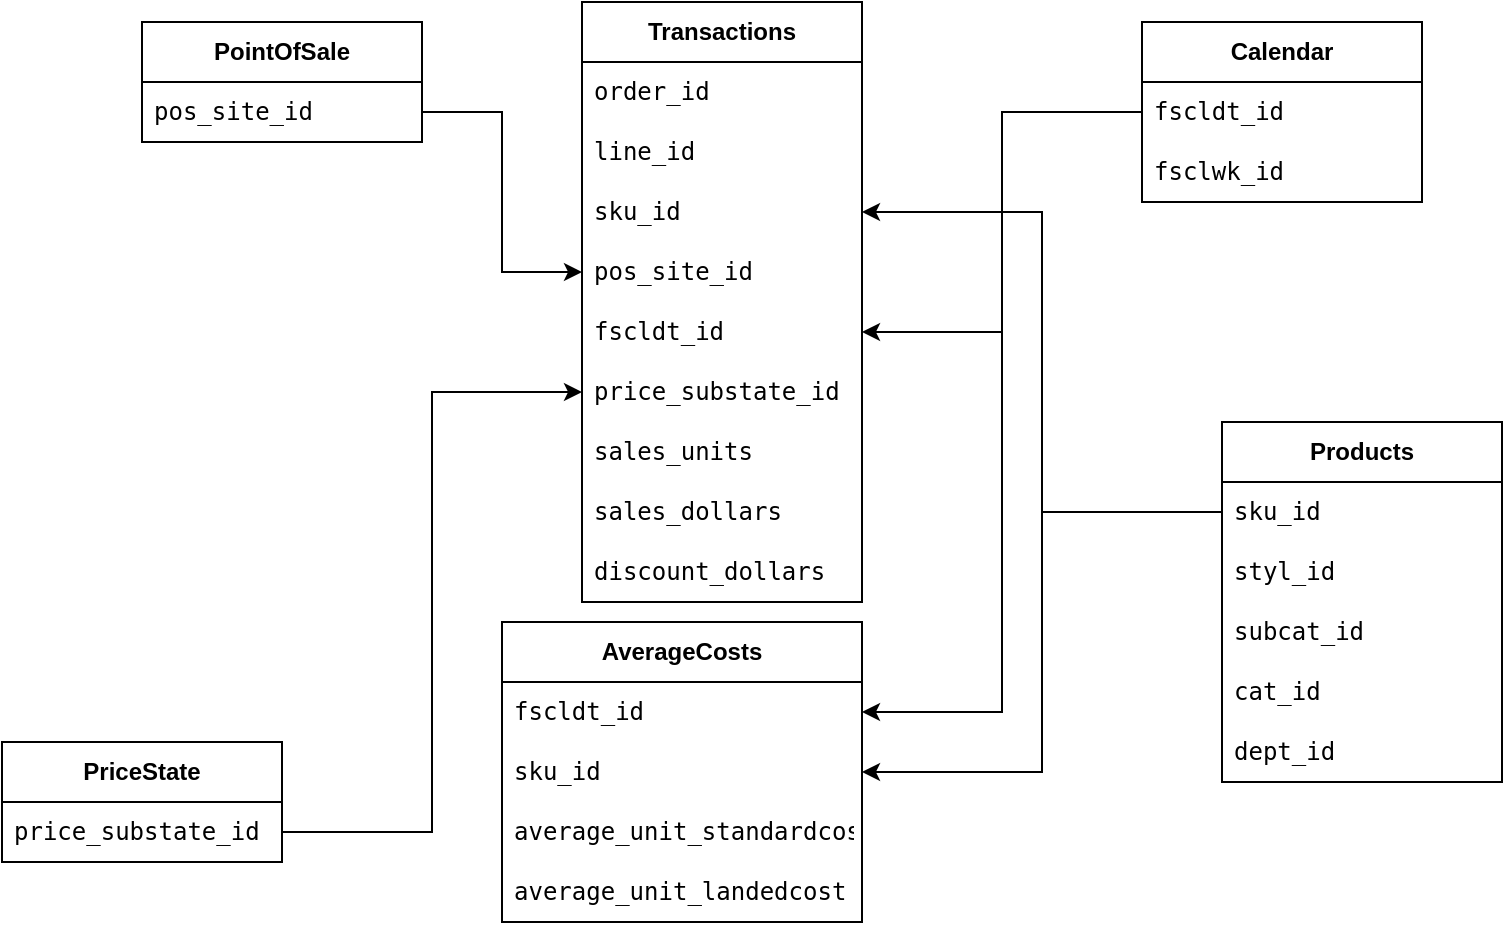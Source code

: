 <mxfile version="26.1.0">
  <diagram name="Page-1" id="1CH7AvOaoHHWJrKlSXtF">
    <mxGraphModel dx="1050" dy="538" grid="1" gridSize="10" guides="1" tooltips="1" connect="1" arrows="1" fold="1" page="1" pageScale="1" pageWidth="827" pageHeight="1169" math="0" shadow="0">
      <root>
        <mxCell id="0" />
        <mxCell id="1" parent="0" />
        <mxCell id="nnnZb5YyKmq6O8O_s9lf-1" value="&lt;strong data-end=&quot;329&quot; data-start=&quot;317&quot;&gt;Products&lt;/strong&gt; " style="swimlane;fontStyle=0;childLayout=stackLayout;horizontal=1;startSize=30;horizontalStack=0;resizeParent=1;resizeParentMax=0;resizeLast=0;collapsible=1;marginBottom=0;whiteSpace=wrap;html=1;" vertex="1" parent="1">
          <mxGeometry x="650" y="240" width="140" height="180" as="geometry">
            <mxRectangle x="650" y="260" width="90" height="30" as="alternateBounds" />
          </mxGeometry>
        </mxCell>
        <mxCell id="nnnZb5YyKmq6O8O_s9lf-2" value="&lt;div&gt;&lt;code data-end=&quot;339&quot; data-start=&quot;331&quot;&gt;sku_id&lt;/code&gt;&lt;/div&gt;" style="text;strokeColor=none;fillColor=none;align=left;verticalAlign=middle;spacingLeft=4;spacingRight=4;overflow=hidden;points=[[0,0.5],[1,0.5]];portConstraint=eastwest;rotatable=0;whiteSpace=wrap;html=1;" vertex="1" parent="nnnZb5YyKmq6O8O_s9lf-1">
          <mxGeometry y="30" width="140" height="30" as="geometry" />
        </mxCell>
        <mxCell id="nnnZb5YyKmq6O8O_s9lf-3" value="&lt;code data-end=&quot;350&quot; data-start=&quot;341&quot;&gt;styl_id&lt;/code&gt;" style="text;strokeColor=none;fillColor=none;align=left;verticalAlign=middle;spacingLeft=4;spacingRight=4;overflow=hidden;points=[[0,0.5],[1,0.5]];portConstraint=eastwest;rotatable=0;whiteSpace=wrap;html=1;" vertex="1" parent="nnnZb5YyKmq6O8O_s9lf-1">
          <mxGeometry y="60" width="140" height="30" as="geometry" />
        </mxCell>
        <mxCell id="nnnZb5YyKmq6O8O_s9lf-5" value="&lt;code data-is-only-node=&quot;&quot; data-end=&quot;363&quot; data-start=&quot;352&quot;&gt;subcat_id&lt;/code&gt;" style="text;strokeColor=none;fillColor=none;align=left;verticalAlign=middle;spacingLeft=4;spacingRight=4;overflow=hidden;points=[[0,0.5],[1,0.5]];portConstraint=eastwest;rotatable=0;whiteSpace=wrap;html=1;" vertex="1" parent="nnnZb5YyKmq6O8O_s9lf-1">
          <mxGeometry y="90" width="140" height="30" as="geometry" />
        </mxCell>
        <mxCell id="nnnZb5YyKmq6O8O_s9lf-4" value="&lt;code data-end=&quot;373&quot; data-start=&quot;365&quot;&gt;cat_id&lt;/code&gt;" style="text;strokeColor=none;fillColor=none;align=left;verticalAlign=middle;spacingLeft=4;spacingRight=4;overflow=hidden;points=[[0,0.5],[1,0.5]];portConstraint=eastwest;rotatable=0;whiteSpace=wrap;html=1;" vertex="1" parent="nnnZb5YyKmq6O8O_s9lf-1">
          <mxGeometry y="120" width="140" height="30" as="geometry" />
        </mxCell>
        <mxCell id="nnnZb5YyKmq6O8O_s9lf-6" value="&lt;code data-end=&quot;384&quot; data-start=&quot;375&quot;&gt;dept_id&lt;/code&gt;" style="text;strokeColor=none;fillColor=none;align=left;verticalAlign=middle;spacingLeft=4;spacingRight=4;overflow=hidden;points=[[0,0.5],[1,0.5]];portConstraint=eastwest;rotatable=0;whiteSpace=wrap;html=1;" vertex="1" parent="nnnZb5YyKmq6O8O_s9lf-1">
          <mxGeometry y="150" width="140" height="30" as="geometry" />
        </mxCell>
        <mxCell id="nnnZb5YyKmq6O8O_s9lf-8" value="&lt;strong data-end=&quot;406&quot; data-start=&quot;391&quot;&gt;PointOfSale&lt;/strong&gt; " style="swimlane;fontStyle=0;childLayout=stackLayout;horizontal=1;startSize=30;horizontalStack=0;resizeParent=1;resizeParentMax=0;resizeLast=0;collapsible=1;marginBottom=0;whiteSpace=wrap;html=1;" vertex="1" parent="1">
          <mxGeometry x="110" y="40" width="140" height="60" as="geometry">
            <mxRectangle x="10" y="110" width="110" height="30" as="alternateBounds" />
          </mxGeometry>
        </mxCell>
        <mxCell id="nnnZb5YyKmq6O8O_s9lf-9" value="&lt;code data-end=&quot;421&quot; data-start=&quot;408&quot;&gt;pos_site_id&lt;/code&gt;" style="text;strokeColor=none;fillColor=none;align=left;verticalAlign=middle;spacingLeft=4;spacingRight=4;overflow=hidden;points=[[0,0.5],[1,0.5]];portConstraint=eastwest;rotatable=0;whiteSpace=wrap;html=1;" vertex="1" parent="nnnZb5YyKmq6O8O_s9lf-8">
          <mxGeometry y="30" width="140" height="30" as="geometry" />
        </mxCell>
        <mxCell id="nnnZb5YyKmq6O8O_s9lf-12" value="&lt;strong data-end=&quot;440&quot; data-start=&quot;428&quot;&gt;Calendar&lt;/strong&gt; " style="swimlane;fontStyle=0;childLayout=stackLayout;horizontal=1;startSize=30;horizontalStack=0;resizeParent=1;resizeParentMax=0;resizeLast=0;collapsible=1;marginBottom=0;whiteSpace=wrap;html=1;" vertex="1" parent="1">
          <mxGeometry x="610" y="40" width="140" height="90" as="geometry">
            <mxRectangle x="10" y="160" width="90" height="30" as="alternateBounds" />
          </mxGeometry>
        </mxCell>
        <mxCell id="nnnZb5YyKmq6O8O_s9lf-13" value="&lt;code data-end=&quot;453&quot; data-start=&quot;442&quot;&gt;fscldt_id&lt;/code&gt;" style="text;strokeColor=none;fillColor=none;align=left;verticalAlign=middle;spacingLeft=4;spacingRight=4;overflow=hidden;points=[[0,0.5],[1,0.5]];portConstraint=eastwest;rotatable=0;whiteSpace=wrap;html=1;" vertex="1" parent="nnnZb5YyKmq6O8O_s9lf-12">
          <mxGeometry y="30" width="140" height="30" as="geometry" />
        </mxCell>
        <mxCell id="nnnZb5YyKmq6O8O_s9lf-14" value="&lt;code data-end=&quot;466&quot; data-start=&quot;455&quot;&gt;fsclwk_id&lt;/code&gt;" style="text;strokeColor=none;fillColor=none;align=left;verticalAlign=middle;spacingLeft=4;spacingRight=4;overflow=hidden;points=[[0,0.5],[1,0.5]];portConstraint=eastwest;rotatable=0;whiteSpace=wrap;html=1;" vertex="1" parent="nnnZb5YyKmq6O8O_s9lf-12">
          <mxGeometry y="60" width="140" height="30" as="geometry" />
        </mxCell>
        <mxCell id="nnnZb5YyKmq6O8O_s9lf-16" value="&lt;strong data-end=&quot;487&quot; data-start=&quot;473&quot;&gt;PriceState&lt;/strong&gt; " style="swimlane;fontStyle=0;childLayout=stackLayout;horizontal=1;startSize=30;horizontalStack=0;resizeParent=1;resizeParentMax=0;resizeLast=0;collapsible=1;marginBottom=0;whiteSpace=wrap;html=1;" vertex="1" parent="1">
          <mxGeometry x="40" y="400" width="140" height="60" as="geometry">
            <mxRectangle x="180" y="50" width="100" height="30" as="alternateBounds" />
          </mxGeometry>
        </mxCell>
        <mxCell id="nnnZb5YyKmq6O8O_s9lf-17" value="&lt;code data-end=&quot;508&quot; data-start=&quot;489&quot;&gt;price_substate_id&lt;/code&gt;" style="text;strokeColor=none;fillColor=none;align=left;verticalAlign=middle;spacingLeft=4;spacingRight=4;overflow=hidden;points=[[0,0.5],[1,0.5]];portConstraint=eastwest;rotatable=0;whiteSpace=wrap;html=1;" vertex="1" parent="nnnZb5YyKmq6O8O_s9lf-16">
          <mxGeometry y="30" width="140" height="30" as="geometry" />
        </mxCell>
        <mxCell id="nnnZb5YyKmq6O8O_s9lf-20" value="&lt;b&gt;Transactions &lt;/b&gt;" style="swimlane;fontStyle=0;childLayout=stackLayout;horizontal=1;startSize=30;horizontalStack=0;resizeParent=1;resizeParentMax=0;resizeLast=0;collapsible=1;marginBottom=0;whiteSpace=wrap;html=1;" vertex="1" parent="1">
          <mxGeometry x="330" y="30" width="140" height="300" as="geometry">
            <mxRectangle x="190" y="100" width="110" height="30" as="alternateBounds" />
          </mxGeometry>
        </mxCell>
        <mxCell id="nnnZb5YyKmq6O8O_s9lf-21" value="&lt;code data-end=&quot;556&quot; data-start=&quot;546&quot;&gt;order_id&lt;/code&gt;" style="text;strokeColor=none;fillColor=none;align=left;verticalAlign=middle;spacingLeft=4;spacingRight=4;overflow=hidden;points=[[0,0.5],[1,0.5]];portConstraint=eastwest;rotatable=0;whiteSpace=wrap;html=1;" vertex="1" parent="nnnZb5YyKmq6O8O_s9lf-20">
          <mxGeometry y="30" width="140" height="30" as="geometry" />
        </mxCell>
        <mxCell id="nnnZb5YyKmq6O8O_s9lf-22" value="&lt;code data-end=&quot;567&quot; data-start=&quot;558&quot;&gt;line_id&lt;/code&gt;" style="text;strokeColor=none;fillColor=none;align=left;verticalAlign=middle;spacingLeft=4;spacingRight=4;overflow=hidden;points=[[0,0.5],[1,0.5]];portConstraint=eastwest;rotatable=0;whiteSpace=wrap;html=1;" vertex="1" parent="nnnZb5YyKmq6O8O_s9lf-20">
          <mxGeometry y="60" width="140" height="30" as="geometry" />
        </mxCell>
        <mxCell id="nnnZb5YyKmq6O8O_s9lf-23" value="&lt;code data-is-only-node=&quot;&quot; data-end=&quot;577&quot; data-start=&quot;569&quot;&gt;sku_id&lt;/code&gt;" style="text;strokeColor=none;fillColor=none;align=left;verticalAlign=middle;spacingLeft=4;spacingRight=4;overflow=hidden;points=[[0,0.5],[1,0.5]];portConstraint=eastwest;rotatable=0;whiteSpace=wrap;html=1;" vertex="1" parent="nnnZb5YyKmq6O8O_s9lf-20">
          <mxGeometry y="90" width="140" height="30" as="geometry" />
        </mxCell>
        <mxCell id="nnnZb5YyKmq6O8O_s9lf-24" value="&lt;code data-end=&quot;592&quot; data-start=&quot;579&quot;&gt;pos_site_id&lt;/code&gt;" style="text;strokeColor=none;fillColor=none;align=left;verticalAlign=middle;spacingLeft=4;spacingRight=4;overflow=hidden;points=[[0,0.5],[1,0.5]];portConstraint=eastwest;rotatable=0;whiteSpace=wrap;html=1;" vertex="1" parent="nnnZb5YyKmq6O8O_s9lf-20">
          <mxGeometry y="120" width="140" height="30" as="geometry" />
        </mxCell>
        <mxCell id="nnnZb5YyKmq6O8O_s9lf-25" value="&lt;code data-end=&quot;605&quot; data-start=&quot;594&quot;&gt;fscldt_id&lt;/code&gt;" style="text;strokeColor=none;fillColor=none;align=left;verticalAlign=middle;spacingLeft=4;spacingRight=4;overflow=hidden;points=[[0,0.5],[1,0.5]];portConstraint=eastwest;rotatable=0;whiteSpace=wrap;html=1;" vertex="1" parent="nnnZb5YyKmq6O8O_s9lf-20">
          <mxGeometry y="150" width="140" height="30" as="geometry" />
        </mxCell>
        <mxCell id="nnnZb5YyKmq6O8O_s9lf-26" value="&lt;code data-end=&quot;626&quot; data-start=&quot;607&quot;&gt;price_substate_id&lt;/code&gt;" style="text;strokeColor=none;fillColor=none;align=left;verticalAlign=middle;spacingLeft=4;spacingRight=4;overflow=hidden;points=[[0,0.5],[1,0.5]];portConstraint=eastwest;rotatable=0;whiteSpace=wrap;html=1;" vertex="1" parent="nnnZb5YyKmq6O8O_s9lf-20">
          <mxGeometry y="180" width="140" height="30" as="geometry" />
        </mxCell>
        <mxCell id="nnnZb5YyKmq6O8O_s9lf-27" value="&lt;code data-end=&quot;641&quot; data-start=&quot;628&quot;&gt;sales_units&lt;/code&gt;" style="text;strokeColor=none;fillColor=none;align=left;verticalAlign=middle;spacingLeft=4;spacingRight=4;overflow=hidden;points=[[0,0.5],[1,0.5]];portConstraint=eastwest;rotatable=0;whiteSpace=wrap;html=1;" vertex="1" parent="nnnZb5YyKmq6O8O_s9lf-20">
          <mxGeometry y="210" width="140" height="30" as="geometry" />
        </mxCell>
        <mxCell id="nnnZb5YyKmq6O8O_s9lf-28" value="&lt;code data-end=&quot;658&quot; data-start=&quot;643&quot;&gt;sales_dollars&lt;/code&gt;" style="text;strokeColor=none;fillColor=none;align=left;verticalAlign=middle;spacingLeft=4;spacingRight=4;overflow=hidden;points=[[0,0.5],[1,0.5]];portConstraint=eastwest;rotatable=0;whiteSpace=wrap;html=1;" vertex="1" parent="nnnZb5YyKmq6O8O_s9lf-20">
          <mxGeometry y="240" width="140" height="30" as="geometry" />
        </mxCell>
        <mxCell id="nnnZb5YyKmq6O8O_s9lf-29" value="&lt;code data-end=&quot;678&quot; data-start=&quot;660&quot;&gt;discount_dollars&lt;/code&gt;" style="text;strokeColor=none;fillColor=none;align=left;verticalAlign=middle;spacingLeft=4;spacingRight=4;overflow=hidden;points=[[0,0.5],[1,0.5]];portConstraint=eastwest;rotatable=0;whiteSpace=wrap;html=1;" vertex="1" parent="nnnZb5YyKmq6O8O_s9lf-20">
          <mxGeometry y="270" width="140" height="30" as="geometry" />
        </mxCell>
        <mxCell id="nnnZb5YyKmq6O8O_s9lf-30" value="&lt;b&gt;AverageCosts&lt;/b&gt; " style="swimlane;fontStyle=0;childLayout=stackLayout;horizontal=1;startSize=30;horizontalStack=0;resizeParent=1;resizeParentMax=0;resizeLast=0;collapsible=1;marginBottom=0;whiteSpace=wrap;html=1;" vertex="1" parent="1">
          <mxGeometry x="290" y="340" width="180" height="150" as="geometry" />
        </mxCell>
        <mxCell id="nnnZb5YyKmq6O8O_s9lf-31" value="&lt;code data-end=&quot;727&quot; data-start=&quot;716&quot;&gt;fscldt_id&lt;/code&gt;" style="text;strokeColor=none;fillColor=none;align=left;verticalAlign=middle;spacingLeft=4;spacingRight=4;overflow=hidden;points=[[0,0.5],[1,0.5]];portConstraint=eastwest;rotatable=0;whiteSpace=wrap;html=1;" vertex="1" parent="nnnZb5YyKmq6O8O_s9lf-30">
          <mxGeometry y="30" width="180" height="30" as="geometry" />
        </mxCell>
        <mxCell id="nnnZb5YyKmq6O8O_s9lf-32" value="&lt;code data-end=&quot;737&quot; data-start=&quot;729&quot;&gt;sku_id&lt;/code&gt;" style="text;strokeColor=none;fillColor=none;align=left;verticalAlign=middle;spacingLeft=4;spacingRight=4;overflow=hidden;points=[[0,0.5],[1,0.5]];portConstraint=eastwest;rotatable=0;whiteSpace=wrap;html=1;" vertex="1" parent="nnnZb5YyKmq6O8O_s9lf-30">
          <mxGeometry y="60" width="180" height="30" as="geometry" />
        </mxCell>
        <mxCell id="nnnZb5YyKmq6O8O_s9lf-33" value="&lt;code data-is-only-node=&quot;&quot; data-end=&quot;766&quot; data-start=&quot;739&quot;&gt;average_unit_standardcost&lt;/code&gt;" style="text;strokeColor=none;fillColor=none;align=left;verticalAlign=middle;spacingLeft=4;spacingRight=4;overflow=hidden;points=[[0,0.5],[1,0.5]];portConstraint=eastwest;rotatable=0;whiteSpace=wrap;html=1;" vertex="1" parent="nnnZb5YyKmq6O8O_s9lf-30">
          <mxGeometry y="90" width="180" height="30" as="geometry" />
        </mxCell>
        <mxCell id="nnnZb5YyKmq6O8O_s9lf-34" value="&lt;code data-end=&quot;793&quot; data-start=&quot;768&quot;&gt;average_unit_landedcost&lt;/code&gt;" style="text;strokeColor=none;fillColor=none;align=left;verticalAlign=middle;spacingLeft=4;spacingRight=4;overflow=hidden;points=[[0,0.5],[1,0.5]];portConstraint=eastwest;rotatable=0;whiteSpace=wrap;html=1;" vertex="1" parent="nnnZb5YyKmq6O8O_s9lf-30">
          <mxGeometry y="120" width="180" height="30" as="geometry" />
        </mxCell>
        <mxCell id="nnnZb5YyKmq6O8O_s9lf-36" style="edgeStyle=orthogonalEdgeStyle;rounded=0;orthogonalLoop=1;jettySize=auto;html=1;exitX=0;exitY=0.5;exitDx=0;exitDy=0;" edge="1" parent="1" source="nnnZb5YyKmq6O8O_s9lf-2" target="nnnZb5YyKmq6O8O_s9lf-23">
          <mxGeometry relative="1" as="geometry" />
        </mxCell>
        <mxCell id="nnnZb5YyKmq6O8O_s9lf-37" style="edgeStyle=orthogonalEdgeStyle;rounded=0;orthogonalLoop=1;jettySize=auto;html=1;exitX=0;exitY=0.5;exitDx=0;exitDy=0;entryX=1;entryY=0.5;entryDx=0;entryDy=0;" edge="1" parent="1" source="nnnZb5YyKmq6O8O_s9lf-2" target="nnnZb5YyKmq6O8O_s9lf-32">
          <mxGeometry relative="1" as="geometry" />
        </mxCell>
        <mxCell id="nnnZb5YyKmq6O8O_s9lf-38" style="edgeStyle=orthogonalEdgeStyle;rounded=0;orthogonalLoop=1;jettySize=auto;html=1;exitX=1;exitY=0.5;exitDx=0;exitDy=0;entryX=0;entryY=0.5;entryDx=0;entryDy=0;" edge="1" parent="1" source="nnnZb5YyKmq6O8O_s9lf-9" target="nnnZb5YyKmq6O8O_s9lf-24">
          <mxGeometry relative="1" as="geometry" />
        </mxCell>
        <mxCell id="nnnZb5YyKmq6O8O_s9lf-40" style="edgeStyle=orthogonalEdgeStyle;rounded=0;orthogonalLoop=1;jettySize=auto;html=1;exitX=0;exitY=0.5;exitDx=0;exitDy=0;entryX=1;entryY=0.5;entryDx=0;entryDy=0;" edge="1" parent="1" source="nnnZb5YyKmq6O8O_s9lf-13" target="nnnZb5YyKmq6O8O_s9lf-25">
          <mxGeometry relative="1" as="geometry" />
        </mxCell>
        <mxCell id="nnnZb5YyKmq6O8O_s9lf-41" style="edgeStyle=orthogonalEdgeStyle;rounded=0;orthogonalLoop=1;jettySize=auto;html=1;exitX=0;exitY=0.5;exitDx=0;exitDy=0;entryX=1;entryY=0.5;entryDx=0;entryDy=0;" edge="1" parent="1" source="nnnZb5YyKmq6O8O_s9lf-13" target="nnnZb5YyKmq6O8O_s9lf-31">
          <mxGeometry relative="1" as="geometry" />
        </mxCell>
        <mxCell id="nnnZb5YyKmq6O8O_s9lf-42" style="edgeStyle=orthogonalEdgeStyle;rounded=0;orthogonalLoop=1;jettySize=auto;html=1;exitX=1;exitY=0.5;exitDx=0;exitDy=0;" edge="1" parent="1" source="nnnZb5YyKmq6O8O_s9lf-17" target="nnnZb5YyKmq6O8O_s9lf-26">
          <mxGeometry relative="1" as="geometry" />
        </mxCell>
      </root>
    </mxGraphModel>
  </diagram>
</mxfile>

